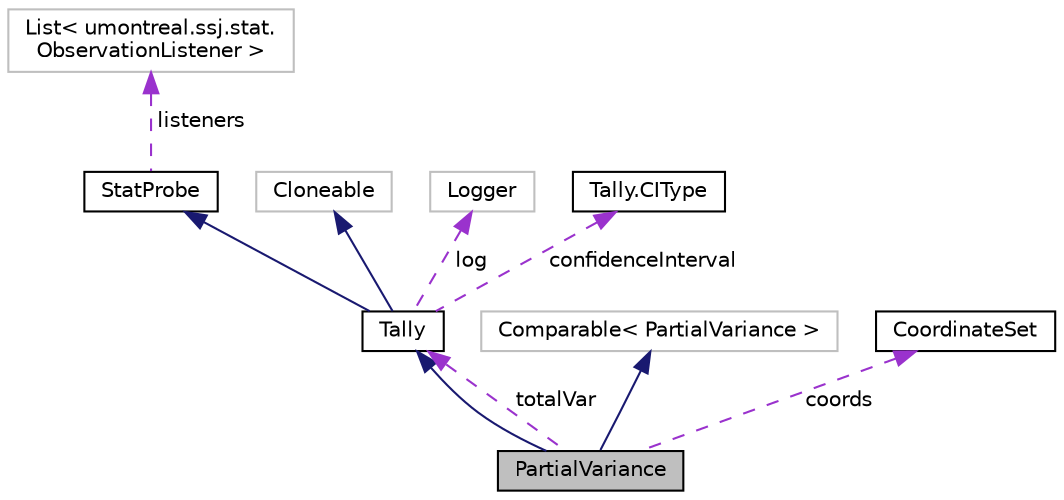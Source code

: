 digraph "PartialVariance"
{
 // INTERACTIVE_SVG=YES
  bgcolor="transparent";
  edge [fontname="Helvetica",fontsize="10",labelfontname="Helvetica",labelfontsize="10"];
  node [fontname="Helvetica",fontsize="10",shape=record];
  Node5 [label="PartialVariance",height=0.2,width=0.4,color="black", fillcolor="grey75", style="filled", fontcolor="black"];
  Node6 -> Node5 [dir="back",color="midnightblue",fontsize="10",style="solid",fontname="Helvetica"];
  Node6 [label="Tally",height=0.2,width=0.4,color="black",URL="$d8/d54/classumontreal_1_1ssj_1_1stat_1_1Tally.html",tooltip="A subclass of StatProbe. "];
  Node7 -> Node6 [dir="back",color="midnightblue",fontsize="10",style="solid",fontname="Helvetica"];
  Node7 [label="StatProbe",height=0.2,width=0.4,color="black",URL="$d5/d8e/classumontreal_1_1ssj_1_1stat_1_1StatProbe.html",tooltip="The objects of this class are statistical probes or collectors, which are elementary devices for coll..."];
  Node8 -> Node7 [dir="back",color="darkorchid3",fontsize="10",style="dashed",label=" listeners" ,fontname="Helvetica"];
  Node8 [label="List\< umontreal.ssj.stat.\lObservationListener \>",height=0.2,width=0.4,color="grey75"];
  Node9 -> Node6 [dir="back",color="midnightblue",fontsize="10",style="solid",fontname="Helvetica"];
  Node9 [label="Cloneable",height=0.2,width=0.4,color="grey75"];
  Node10 -> Node6 [dir="back",color="darkorchid3",fontsize="10",style="dashed",label=" log" ,fontname="Helvetica"];
  Node10 [label="Logger",height=0.2,width=0.4,color="grey75"];
  Node11 -> Node6 [dir="back",color="darkorchid3",fontsize="10",style="dashed",label=" confidenceInterval" ,fontname="Helvetica"];
  Node11 [label="Tally.CIType",height=0.2,width=0.4,color="black",URL="$d9/df5/enumumontreal_1_1ssj_1_1stat_1_1Tally_1_1CIType.html"];
  Node12 -> Node5 [dir="back",color="midnightblue",fontsize="10",style="solid",fontname="Helvetica"];
  Node12 [label="Comparable\< PartialVariance \>",height=0.2,width=0.4,color="grey75"];
  Node13 -> Node5 [dir="back",color="darkorchid3",fontsize="10",style="dashed",label=" coords" ,fontname="Helvetica"];
  Node13 [label="CoordinateSet",height=0.2,width=0.4,color="black",URL="$d8/d61/classumontreal_1_1ssj_1_1mcqmctools_1_1anova_1_1CoordinateSet.html",tooltip="Represents a set of coordinates. "];
  Node6 -> Node5 [dir="back",color="darkorchid3",fontsize="10",style="dashed",label=" totalVar" ,fontname="Helvetica"];
}
